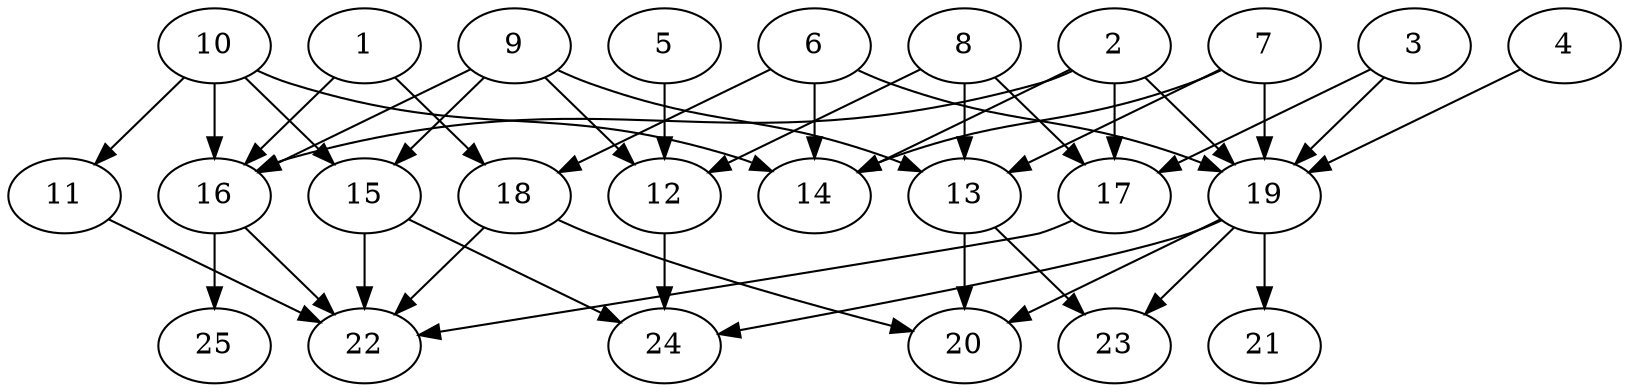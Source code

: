 // DAG automatically generated by daggen at Tue Aug  6 16:26:47 2019
// ./daggen --dot -n 25 --ccr 0.3 --fat 0.8 --regular 0.5 --density 0.5 --mindata 5242880 --maxdata 52428800 
digraph G {
  1 [size="36860587", alpha="0.12", expect_size="11058176"] 
  1 -> 16 [size ="11058176"]
  1 -> 18 [size ="11058176"]
  2 [size="134929067", alpha="0.06", expect_size="40478720"] 
  2 -> 14 [size ="40478720"]
  2 -> 16 [size ="40478720"]
  2 -> 17 [size ="40478720"]
  2 -> 19 [size ="40478720"]
  3 [size="120821760", alpha="0.04", expect_size="36246528"] 
  3 -> 17 [size ="36246528"]
  3 -> 19 [size ="36246528"]
  4 [size="159699627", alpha="0.16", expect_size="47909888"] 
  4 -> 19 [size ="47909888"]
  5 [size="84459520", alpha="0.15", expect_size="25337856"] 
  5 -> 12 [size ="25337856"]
  6 [size="129314133", alpha="0.11", expect_size="38794240"] 
  6 -> 14 [size ="38794240"]
  6 -> 18 [size ="38794240"]
  6 -> 19 [size ="38794240"]
  7 [size="44881920", alpha="0.08", expect_size="13464576"] 
  7 -> 13 [size ="13464576"]
  7 -> 14 [size ="13464576"]
  7 -> 19 [size ="13464576"]
  8 [size="22531413", alpha="0.01", expect_size="6759424"] 
  8 -> 12 [size ="6759424"]
  8 -> 13 [size ="6759424"]
  8 -> 17 [size ="6759424"]
  9 [size="63580160", alpha="0.08", expect_size="19074048"] 
  9 -> 12 [size ="19074048"]
  9 -> 13 [size ="19074048"]
  9 -> 15 [size ="19074048"]
  9 -> 16 [size ="19074048"]
  10 [size="53135360", alpha="0.13", expect_size="15940608"] 
  10 -> 11 [size ="15940608"]
  10 -> 14 [size ="15940608"]
  10 -> 15 [size ="15940608"]
  10 -> 16 [size ="15940608"]
  11 [size="138455040", alpha="0.13", expect_size="41536512"] 
  11 -> 22 [size ="41536512"]
  12 [size="74127360", alpha="0.17", expect_size="22238208"] 
  12 -> 24 [size ="22238208"]
  13 [size="118985387", alpha="0.12", expect_size="35695616"] 
  13 -> 20 [size ="35695616"]
  13 -> 23 [size ="35695616"]
  14 [size="148295680", alpha="0.13", expect_size="44488704"] 
  15 [size="120203947", alpha="0.19", expect_size="36061184"] 
  15 -> 22 [size ="36061184"]
  15 -> 24 [size ="36061184"]
  16 [size="79220053", alpha="0.19", expect_size="23766016"] 
  16 -> 22 [size ="23766016"]
  16 -> 25 [size ="23766016"]
  17 [size="162082133", alpha="0.12", expect_size="48624640"] 
  17 -> 22 [size ="48624640"]
  18 [size="67235840", alpha="0.07", expect_size="20170752"] 
  18 -> 20 [size ="20170752"]
  18 -> 22 [size ="20170752"]
  19 [size="72393387", alpha="0.06", expect_size="21718016"] 
  19 -> 20 [size ="21718016"]
  19 -> 21 [size ="21718016"]
  19 -> 23 [size ="21718016"]
  19 -> 24 [size ="21718016"]
  20 [size="133021013", alpha="0.11", expect_size="39906304"] 
  21 [size="74072747", alpha="0.18", expect_size="22221824"] 
  22 [size="19326293", alpha="0.01", expect_size="5797888"] 
  23 [size="152234667", alpha="0.16", expect_size="45670400"] 
  24 [size="86394880", alpha="0.10", expect_size="25918464"] 
  25 [size="31115947", alpha="0.12", expect_size="9334784"] 
}
